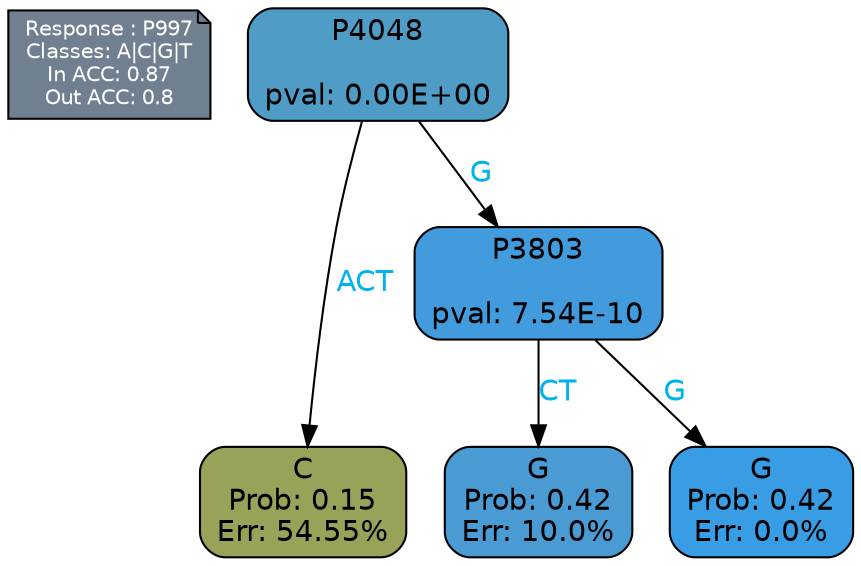 digraph Tree {
node [shape=box, style="filled, rounded", color="black", fontname=helvetica] ;
graph [ranksep=equally, splines=polylines, bgcolor=transparent, dpi=600] ;
edge [fontname=helvetica] ;
LEGEND [label="Response : P997
Classes: A|C|G|T
In ACC: 0.87
Out ACC: 0.8
",shape=note,align=left,style=filled,fillcolor="slategray",fontcolor="white",fontsize=10];1 [label="P4048

pval: 0.00E+00", fillcolor="#4f9cc7"] ;
2 [label="C
Prob: 0.15
Err: 54.55%", fillcolor="#9aa158"] ;
3 [label="P3803

pval: 7.54E-10", fillcolor="#419bdc"] ;
4 [label="G
Prob: 0.42
Err: 10.0%", fillcolor="#4a9ad3"] ;
5 [label="G
Prob: 0.42
Err: 0.0%", fillcolor="#399de5"] ;
1 -> 2 [label="ACT",fontcolor=deepskyblue2] ;
1 -> 3 [label="G",fontcolor=deepskyblue2] ;
3 -> 4 [label="CT",fontcolor=deepskyblue2] ;
3 -> 5 [label="G",fontcolor=deepskyblue2] ;
{rank = same; 2;4;5;}{rank = same; LEGEND;1;}}
